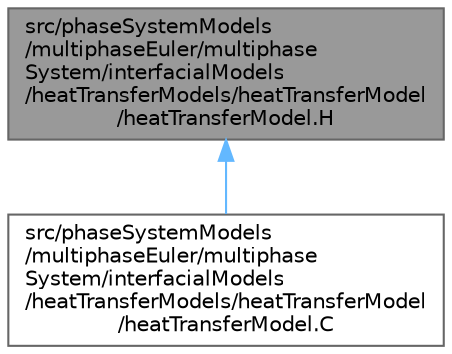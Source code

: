 digraph "src/phaseSystemModels/multiphaseEuler/multiphaseSystem/interfacialModels/heatTransferModels/heatTransferModel/heatTransferModel.H"
{
 // LATEX_PDF_SIZE
  bgcolor="transparent";
  edge [fontname=Helvetica,fontsize=10,labelfontname=Helvetica,labelfontsize=10];
  node [fontname=Helvetica,fontsize=10,shape=box,height=0.2,width=0.4];
  Node1 [id="Node000001",label="src/phaseSystemModels\l/multiphaseEuler/multiphase\lSystem/interfacialModels\l/heatTransferModels/heatTransferModel\l/heatTransferModel.H",height=0.2,width=0.4,color="gray40", fillcolor="grey60", style="filled", fontcolor="black",tooltip=" "];
  Node1 -> Node2 [id="edge1_Node000001_Node000002",dir="back",color="steelblue1",style="solid",tooltip=" "];
  Node2 [id="Node000002",label="src/phaseSystemModels\l/multiphaseEuler/multiphase\lSystem/interfacialModels\l/heatTransferModels/heatTransferModel\l/heatTransferModel.C",height=0.2,width=0.4,color="grey40", fillcolor="white", style="filled",URL="$phaseSystemModels_2multiphaseEuler_2multiphaseSystem_2interfacialModels_2heatTransferModels_2hea615b1c0ab84a505b8bf03af5c3a9133b.html",tooltip=" "];
}
